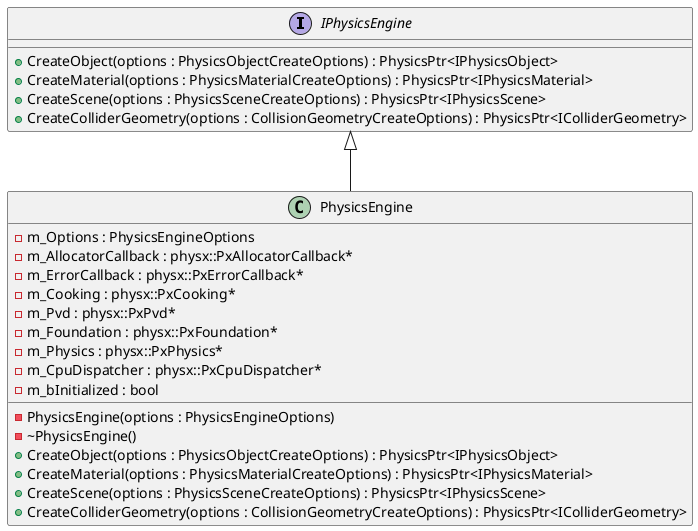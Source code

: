 @startuml PhysicsEngineDiagram

interface IPhysicsEngine {
  + CreateObject(options : PhysicsObjectCreateOptions) : PhysicsPtr<IPhysicsObject>
  + CreateMaterial(options : PhysicsMaterialCreateOptions) : PhysicsPtr<IPhysicsMaterial>
  + CreateScene(options : PhysicsSceneCreateOptions) : PhysicsPtr<IPhysicsScene>
  + CreateColliderGeometry(options : CollisionGeometryCreateOptions) : PhysicsPtr<IColliderGeometry>
}

class PhysicsEngine {
  - PhysicsEngine(options : PhysicsEngineOptions)
  - ~PhysicsEngine()
  + CreateObject(options : PhysicsObjectCreateOptions) : PhysicsPtr<IPhysicsObject>
  + CreateMaterial(options : PhysicsMaterialCreateOptions) : PhysicsPtr<IPhysicsMaterial>
  + CreateScene(options : PhysicsSceneCreateOptions) : PhysicsPtr<IPhysicsScene>
  + CreateColliderGeometry(options : CollisionGeometryCreateOptions) : PhysicsPtr<IColliderGeometry>
  - m_Options : PhysicsEngineOptions
  - m_AllocatorCallback : physx::PxAllocatorCallback*
  - m_ErrorCallback : physx::PxErrorCallback*
  - m_Cooking : physx::PxCooking*
  - m_Pvd : physx::PxPvd*
  - m_Foundation : physx::PxFoundation*
  - m_Physics : physx::PxPhysics*
  - m_CpuDispatcher : physx::PxCpuDispatcher*
  - m_bInitialized : bool
}

IPhysicsEngine <|-- PhysicsEngine

@enduml
@startuml PhysicsSceneDiagram

interface IPhysicsScene {
  + Release() : void
  + Tick(deltaTime : MathLib::HReal) : void
  + AddPhysicsObject(physicsObject : PhysicsPtr<IPhysicsObject>) : bool
  + RemovePhysicsObject(physicsObject : PhysicsPtr<IPhysicsObject>) : void
  + GetPhysicsObjectCount() : uint32_t
  + GetPhysicsRigidDynamicCount() : uint32_t
  + GetPhysicsRigidStaticCount() : uint32_t
  + GetOffset() : size_t
}

class PhysicsScene {
  + PhysicsScene(options : PhysicsSceneCreateOptions, dispatcher : physx::PxCpuDispatcher*)
  + Release() : void
  + Tick(deltaTime : MathLib::HReal) : void
  + AddPhysicsObject(physicsObject : PhysicsPtr<IPhysicsObject>) : bool
  + RemovePhysicsObject(physicsObject : PhysicsPtr<IPhysicsObject>) : void
  + GetPhysicsObjectCount() : uint32_t
  + GetPhysicsRigidDynamicCount() : uint32_t
  + GetPhysicsRigidStaticCount() : uint32_t
  + GetOffset() : size_t
  - m_Scene : PhysXPtr<physx::PxScene>
  - m_RigidStatic : std::unordered_set<PhysicsPtr<IPhysicsObject>>
  - m_RigidDynamic : std::unordered_set<PhysicsPtr<IPhysicsObject>>
}

IPhysicsScene <|-- PhysicsScene

@enduml
@startuml PhysicsMaterialDiagram

class PhysicsMaterial {
  + PhysicsMaterial(options : PhysicsMaterialCreateOptions)
  + Release() : void
  + GetStaticFriction() : MathLib::HReal
  + GetDynamicFriction() : MathLib::HReal
  + GetRestitution() : MathLib::HReal
  + SetStaticFriction(value : MathLib::HReal) : MathLib::HReal
  + SetDynamicFriction(value : MathLib::HReal) : MathLib::HReal
  + SetRestitution(value : MathLib::HReal) : MathLib::HReal
  + GetDensity() : MathLib::HReal
  + SetDensity(value : MathLib::HReal) : MathLib::HReal
  + GetOffset() : size_t
  - m_Material : PhysXPtr<physx::PxMaterial>
  - m_Density : MathLib::HReal
}

@enduml
@startuml PhysicsObjectDiagram

interface IPhysicsObject {
  + Release() : void
  + Update() : void
  + AddColliderGeometry(colliderGeometry : PhysicsPtr<IColliderGeometry>, localTrans : MathLib::HTransform3) : bool
  + GetColliderGeometries(geomeries : std::vector<PhysicsPtr<IColliderGeometry>>, geoLocalPos : std::vector<MathLib::HTransform3>*) : void
  + GetType() : PhysicsObjectType
  + GetOffset() : size_t
  + SetTransform(trans : MathLib::HTransform3) : void
  + GetTransform() : const MathLib::HTransform3&
  + IsValid() : bool
}

interface IDynamicObject {
  + SetAngularDamping(damping : MathLib::HReal) : void
  + SetLinearVelocity(velocity : MathLib::HVector3) : void
  + SetAngularVelocity(velocity : MathLib::HVector3) : void
  + SetKinematic(bKinematic : bool) : void
  + IsKinematic() : bool
  + GetMass() : MathLib::HReal
  + GetLinearVelocity() : MathLib::HVector3
  + GetAngularDamping() : MathLib::HReal
  + GetAngularVelocity() : MathLib::HVector3
  + IsSleeping() : bool
}

class PhysicsRigidDynamic {
  + PhysicsRigidDynamic(material : PhysicsPtr<IPhysicsMaterial>)
  + Release() : void
  + Update() : void
  + IsValid() : bool
  + AddColliderGeometry(colliderGeometry : PhysicsPtr<IColliderGeometry>, localTrans : MathLib::HTransform3) : bool
  + GetColliderGeometries(geomeries : std::vector<PhysicsPtr<IColliderGeometry>>, geoLocalPos : std::vector<MathLib::HTransform3>*) : void
  + GetType() : PhysicsObjectType
  + GetOffset() : size_t
  + SetTransform(trans : MathLib::HTransform3) : void
  + GetTransform() : const MathLib::HTransform3&
  + SetAngularDamping(damping : MathLib::HReal) : void
  + SetLinearVelocity(velocity : MathLib::HVector3) : void
  + SetAngularVelocity(velocity : MathLib::HVector3) : void
  + SetKinematic(bKinematic : bool) : void
  + IsKinematic() : bool
  + GetMass() : MathLib::HReal
  + GetLinearVelocity() : MathLib::HVector3
  + GetAngularDamping() : MathLib::HReal
  + GetAngularVelocity() : MathLib::HVector3
  + IsSleeping() : bool
  - m_Type : PhysicsObjectType
  - m_RigidDynamic : PhysXPtr<physx::PxRigidDynamic>
  - m_Material : PhysicsPtr<IPhysicsMaterial>
  - m_ColliderGeometries : std::vector<PhysicsPtr<IColliderGeometry>>
  - m_ColliderLocalPos : std::vector<MathLib::HTransform3>
  - m_bIsKinematic : bool
  - m_Mass : MathLib::HReal
  - m_LinearVelocity : MathLib::HVector3
  - m_AngularDamping : MathLib::HReal
  - m_AngularVelocity : MathLib::HVector3
  - m_Transform : MathLib::HTransform3
}

IPhysicsObject <|-- PhysicsRigidDynamic
IDynamicObject <|.. PhysicsRigidDynamic

class PhysicsRigidStatic {
  + PhysicsRigidStatic(material : PhysicsPtr<IPhysicsMaterial>)
  + Release() : void
  + Update() : void
  + IsValid() : bool
  + SetTransform(trans : MathLib::HTransform3) : void
  + GetTransform() : const MathLib::HTransform3&
  + AddColliderGeometry(colliderGeometry : PhysicsPtr<IColliderGeometry>, localTrans : MathLib::HTransform3) : bool
  + GetColliderGeometries(geomeries : std::vector<PhysicsPtr<IColliderGeometry>>, geoLocalPos : std::vector<MathLib::HTransform3>*) : void
  + GetType() : PhysicsObjectType
  + GetOffset() : size_t
  - m_Type : PhysicsObjectType
  - m_RigidStatic : PhysXPtr<physx::PxRigidStatic>
  - m_Material : PhysicsPtr<IPhysicsMaterial>
  - m_ColliderGeometries : std::vector<PhysicsPtr<IColliderGeometry>>
  - m_ColliderLocalPos : std::vector<MathLib::HTransform3>
  - m_Transform : MathLib::HTransform3
}

IPhysicsObject <|-- PhysicsRigidStatic

@enduml

@startuml OCLAccelerationDiagram

class OCLAcceleration {
  + OCLAcceleration()
  + ~OCLAcceleration()
  + InitPlatform(platformIndex : unsigned int = 0) : bool
  + InitDevice(deviceIndex : unsigned int) : bool
  + GetPlatformsInfo(info : std::vector<std::string>, indentation : std::string) : bool
  + GetDevicesInfo(info : std::vector<std::string>, indentation : std::string) : bool
  + GetPlatform() : cl_platform_id*
  + GetPlatform() const : const cl_platform_id*
  + GetDevice() : cl_device_id*
  + GetDevice() const : const cl_device_id*
  - m_platform : cl_platform_id
  - m_device : cl_device_id
  - m_lastError : cl_int
}

@enduml

@startuml ConvexMeshDecomposerDiagram

class ConvexMeshDecomposer {
  + ConvexMeshDecomposer(useOCLAcceleration : bool = true)
  + ~ConvexMeshDecomposer()
  + EnableOCLAcceleration(bEnable : bool) : void
  + IsOCLAccelerationEnabled() : bool
  + Decompose(meshData : PhysicsMeshData, params : ConvexDecomposeOptions, convexMeshesData : std::vector<PhysicsMeshData>) : bool
  - _InitOCLAcceleration() : void
  - m_bUseOCLAcceleration : bool
  - m_VHACD : VHACD::IVHACD*
  - m_OCLAcceleration : std::unique_ptr<OCLAcceleration>
}

@enduml

@startuml ColliderGeometryDiagram

interface IColliderGeometry {
  + Release() : void
  + GetType() : CollierGeometryType
  + SetScale(scale : MathLib::HVector3) : void
  + GetParams(options : CollisionGeometryCreateOptions) : void
}

class BoxColliderGeometry {
  + BoxColliderGeometry(halfExtents : MathLib::HVector3)
  + Release() : void
  + GetType() : CollierGeometryType
  + SetScale(scale : MathLib::HVector3) : void
  + GetHalfSize() : MathLib::HVector3
  + GetScale() : MathLib::HVector3
  + GetParams(options : CollisionGeometryCreateOptions) : void
  - m_HalfExtents : MathLib::HVector3
  - m_Scale : MathLib::HVector3
}

class SphereColliderGeometry {
  + SphereColliderGeometry(radius : MathLib::HReal)
  + Release() : void
  + GetType() : CollierGeometryType
  + SetScale(scale : MathLib::HVector3) : void
  + GetRadius() : MathLib::HReal
  + GetScale() : MathLib::HVector3
  + GetParams(options : CollisionGeometryCreateOptions) : void
  - m_Radius : MathLib::HReal
  - m_Scale : MathLib::HVector3
}

class PlaneColliderGeometry {
  + PlaneColliderGeometry(normal : MathLib::HVector3, distance : MathLib::HReal)
  + Release() : void
  + GetType() : CollierGeometryType
  + SetScale(scale : MathLib::HVector3) : void
  + GetNormal() : MathLib::HVector3
  + GetDistance() : MathLib::HReal
  + GetScale() : MathLib::HVector3
  + GetParams(options : CollisionGeometryCreateOptions) : void
  - m_Normal : MathLib::HVector3
  - m_Distance : MathLib::HReal
  - m_Scale : MathLib::HVector3
}

class CapsuleColliderGeometry {
  + CapsuleColliderGeometry(radius : MathLib::HReal, halfHeight : MathLib::HReal)
  + Release() : void
  + GetType() : CollierGeometryType
  + SetScale(scale : MathLib::HVector3) : void
  + GetRadius() : MathLib::HReal
  + GetHalfHeight() : MathLib::HReal
  + GetScale() : MathLib::HVector3
  + GetParams(options : CollisionGeometryCreateOptions) : void
  - m_Radius : MathLib::HReal
  - m_HalfHeight : MathLib::HReal
  - m_Scale : MathLib::HVector3
}

class TriangleMeshColliderGeometry {
  + TriangleMeshColliderGeometry(vertices : std::vector<MathLib::HVector3>, indices : std::vector<uint32_t>)
  + Release() : void
  + GetType() : CollierGeometryType
  + SetScale(scale : MathLib::HVector3) : void
  + GetVertices() : const std::vector<MathLib::HVector3>&
  + GetIndices() : const std::vector<uint32_t>&
  + GetScale() : MathLib::HVector3
  + GetParams(options : CollisionGeometryCreateOptions) : void
  - m_Vertices : std::vector<MathLib::HVector3>
  - m_Indices : std::vector<uint32_t>
  - m_Scale : MathLib::HVector3
}

class ConvexMeshColliderGeometry {
  + ConvexMeshColliderGeometry(vertices : std::vector<MathLib::HVector3>, indices : std::vector<uint32_t>)
  + Release() : void
  + GetType() : CollierGeometryType
  + SetScale(scale : MathLib::HVector3) : void
  + GetVertices() : const std::vector<MathLib::HVector3>&
  + GetIndices() : const std::vector<uint32_t>&
  + GetScale() : MathLib::HVector3
  + GetParams(options : CollisionGeometryCreateOptions) : void
  - m_Vertices : std::vector<MathLib::HVector3>
  - m_Indices : std::vector<uint32_t>
  - m_Scale : MathLib::HVector3
}

IColliderGeometry <|-- BoxColliderGeometry
IColliderGeometry <|-- SphereColliderGeometry
IColliderGeometry <|-- PlaneColliderGeometry
IColliderGeometry <|-- CapsuleColliderGeometry
IColliderGeometry <|-- TriangleMeshColliderGeometry
IColliderGeometry <|-- ConvexMeshColliderGeometry

@enduml
